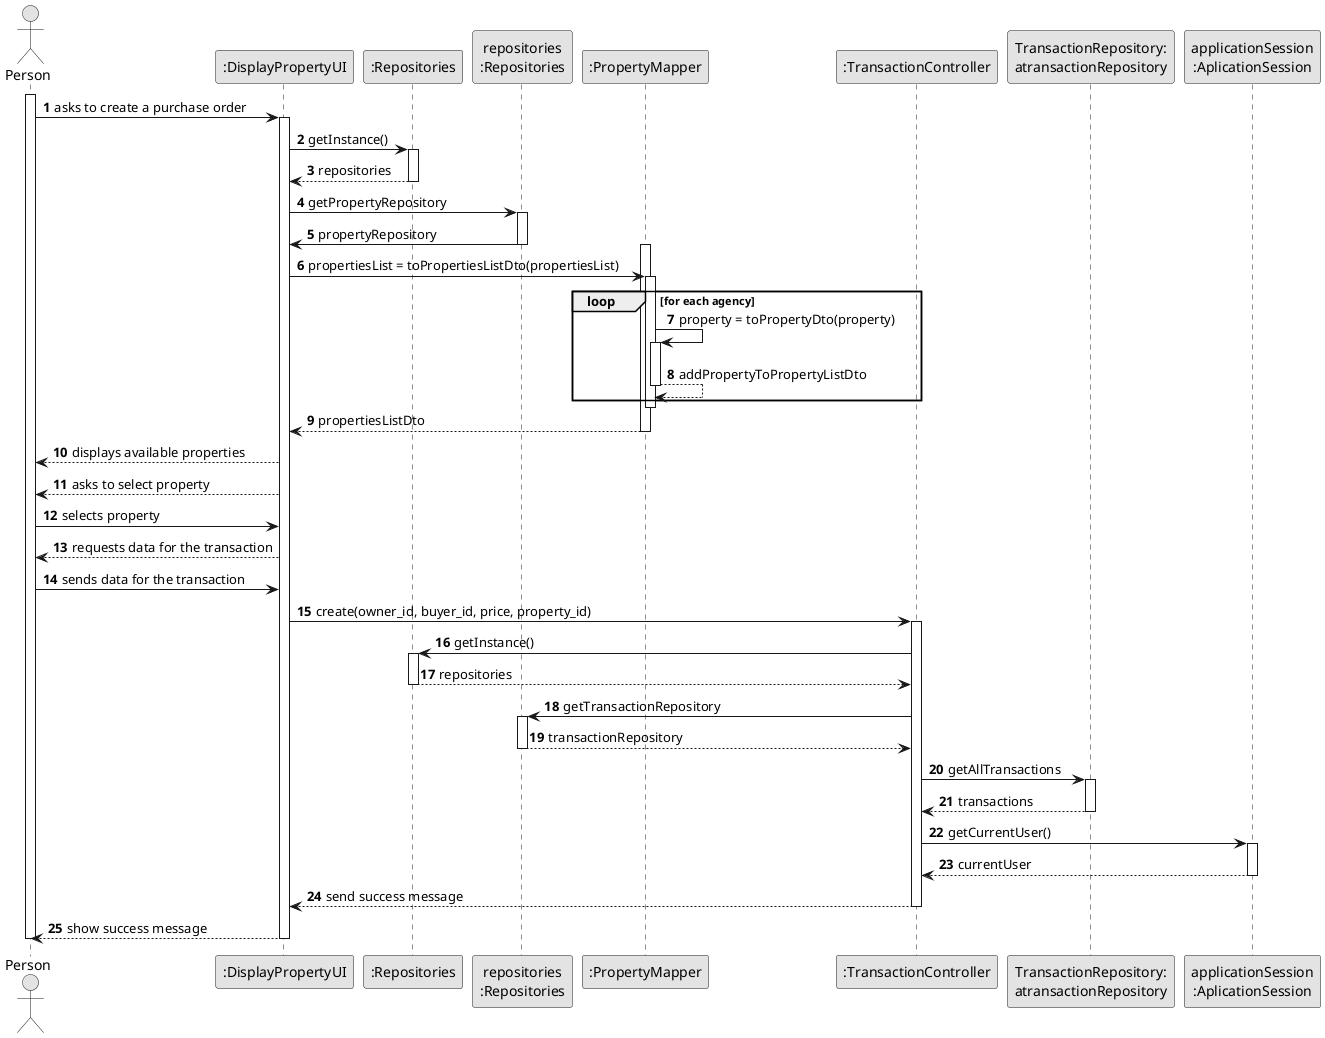 @startuml
skinparam monochrome true
skinparam packageStyle rectangle
skinparam shadowing false

autonumber

actor "Person" as user

participant ":DisplayPropertyUI" as UI
participant ":Repositories" as RepositorySingleton
participant "repositories\n:Repositories" as PLAT
participant ":PropertyMapper" as PropertyMapper
participant ":TransactionController" as Controller
participant "TransactionRepository:\natransactionRepository" as TransactionRepository
participant "applicationSession\n:AplicationSession" as AppSession

activate user
	user -> UI : asks to create a purchase order

	activate UI
		UI -> RepositorySingleton : getInstance()

		activate RepositorySingleton
			RepositorySingleton --> UI : repositories
		deactivate RepositorySingleton

		UI -> PLAT : getPropertyRepository

		activate PLAT
			PLAT -> UI : propertyRepository
		deactivate PLAT

		activate PropertyMapper
			UI -> PropertyMapper : propertiesList = toPropertiesListDto(propertiesList)

			activate PropertyMapper
				Loop for each agency
					PropertyMapper -> PropertyMapper : property = toPropertyDto(property)

					activate PropertyMapper
						PropertyMapper --> PropertyMapper : addPropertyToPropertyListDto
					deactivate PropertyMapper
				end
			deactivate PropertyMapper

			PropertyMapper --> UI : propertiesListDto
		deactivate PropertyMapper

		UI --> user : displays available properties

		UI --> user : asks to select property

		user -> UI : selects property

		UI --> user : requests data for the transaction

		user -> UI : sends data for the transaction

		UI -> Controller : create(owner_id, buyer_id, price, property_id)

		activate Controller
			Controller -> RepositorySingleton : getInstance()

			activate RepositorySingleton
				RepositorySingleton --> Controller : repositories
			deactivate RepositorySingleton

			Controller -> PLAT : getTransactionRepository

			activate PLAT
				PLAT --> Controller : transactionRepository
			deactivate PLAT

			Controller -> TransactionRepository : getAllTransactions

			activate TransactionRepository
				TransactionRepository --> Controller : transactions
			deactivate TransactionRepository

			Controller -> AppSession : getCurrentUser()

			activate AppSession
				AppSession --> Controller : currentUser
			deactivate AppSession

			Controller --> UI : send success message
		deactivate Controller

		UI --> user : show success message
	deactivate UI
deactivate user

@enduml
